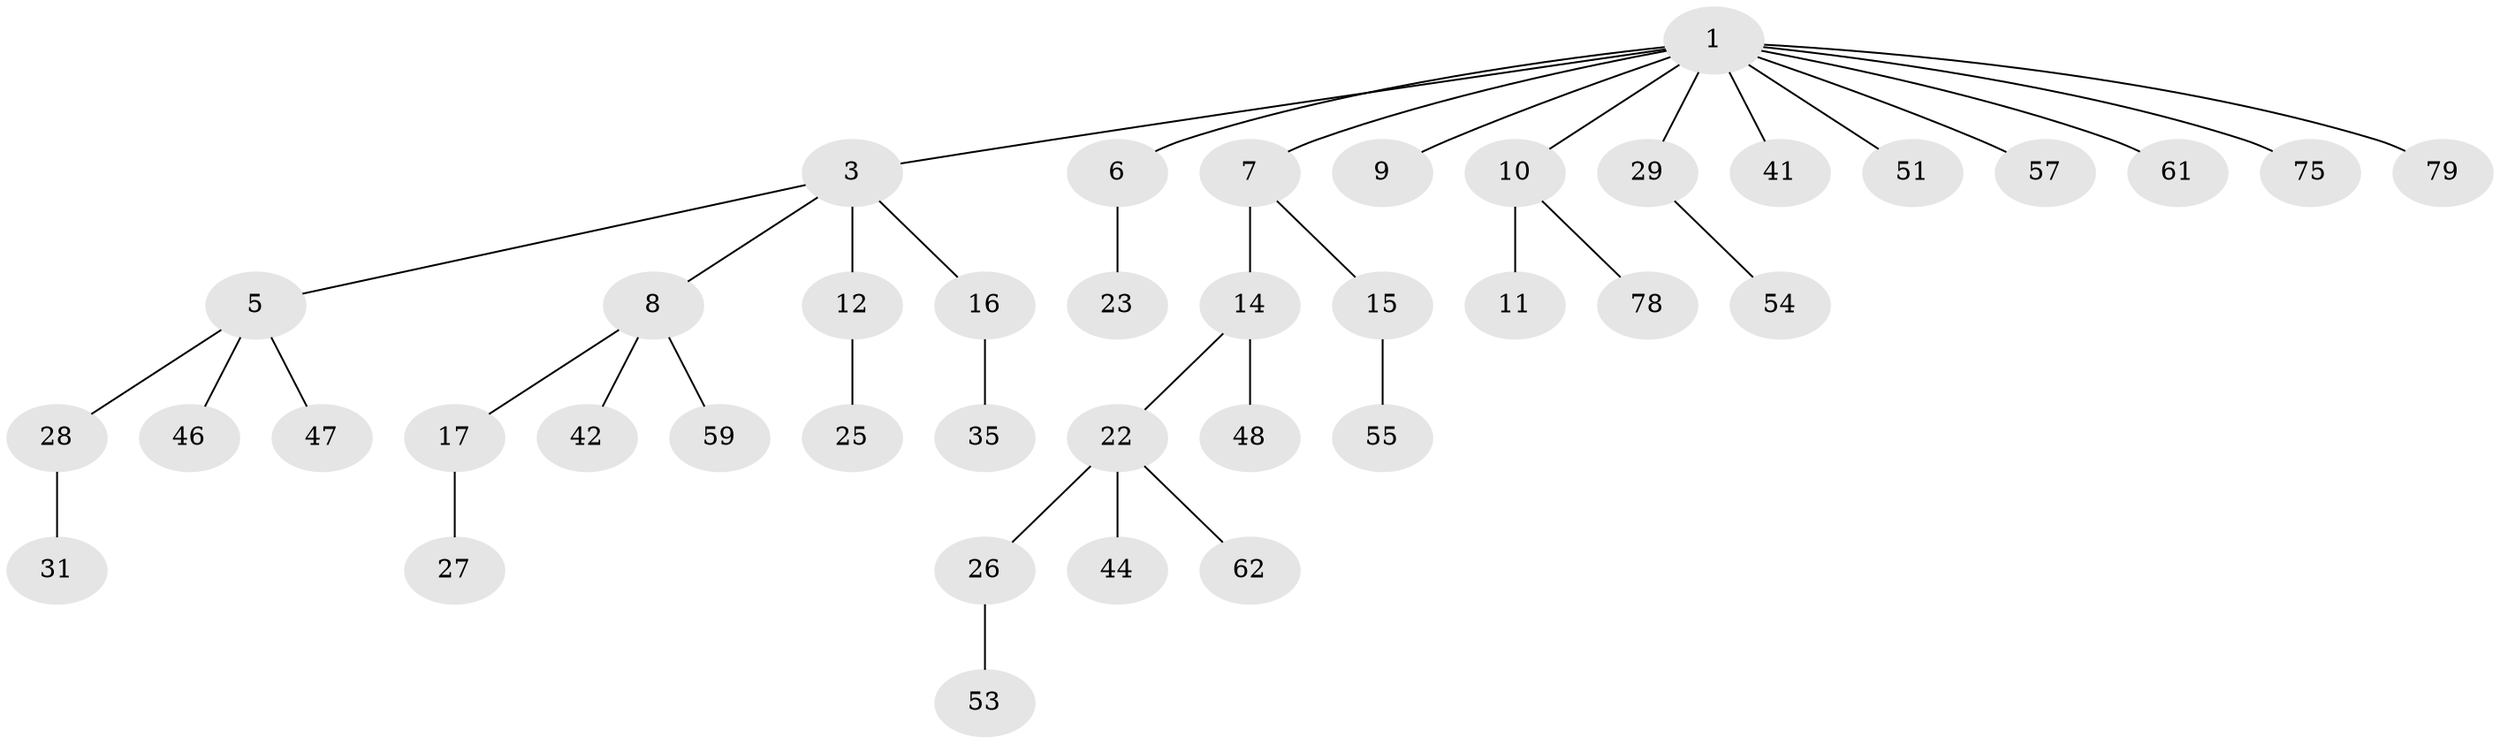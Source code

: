 // original degree distribution, {6: 0.025, 5: 0.0625, 3: 0.1, 4: 0.0625, 2: 0.2125, 1: 0.5375}
// Generated by graph-tools (version 1.1) at 2025/15/03/09/25 04:15:38]
// undirected, 40 vertices, 39 edges
graph export_dot {
graph [start="1"]
  node [color=gray90,style=filled];
  1 [super="+2+13"];
  3 [super="+4"];
  5 [super="+18+30+64+20+40"];
  6;
  7;
  8 [super="+37+58"];
  9 [super="+34"];
  10;
  11;
  12 [super="+36"];
  14 [super="+66+43"];
  15 [super="+19"];
  16 [super="+32+39+33+45"];
  17 [super="+67+38"];
  22 [super="+24+52"];
  23;
  25;
  26;
  27;
  28;
  29;
  31 [super="+60"];
  35;
  41 [super="+76"];
  42;
  44 [super="+63"];
  46 [super="+49"];
  47 [super="+50+74+56"];
  48;
  51;
  53;
  54;
  55 [super="+80"];
  57 [super="+72"];
  59 [super="+68+70+65"];
  61 [super="+69"];
  62;
  75;
  78;
  79;
  1 -- 9;
  1 -- 10;
  1 -- 41;
  1 -- 75;
  1 -- 3;
  1 -- 6;
  1 -- 7;
  1 -- 29;
  1 -- 51;
  1 -- 57;
  1 -- 61;
  1 -- 79;
  3 -- 12;
  3 -- 8;
  3 -- 16;
  3 -- 5;
  5 -- 47;
  5 -- 28;
  5 -- 46;
  6 -- 23;
  7 -- 14;
  7 -- 15;
  8 -- 17;
  8 -- 42;
  8 -- 59;
  10 -- 11;
  10 -- 78;
  12 -- 25;
  14 -- 22;
  14 -- 48;
  15 -- 55;
  16 -- 35;
  17 -- 27;
  22 -- 62;
  22 -- 26;
  22 -- 44;
  26 -- 53;
  28 -- 31;
  29 -- 54;
}
